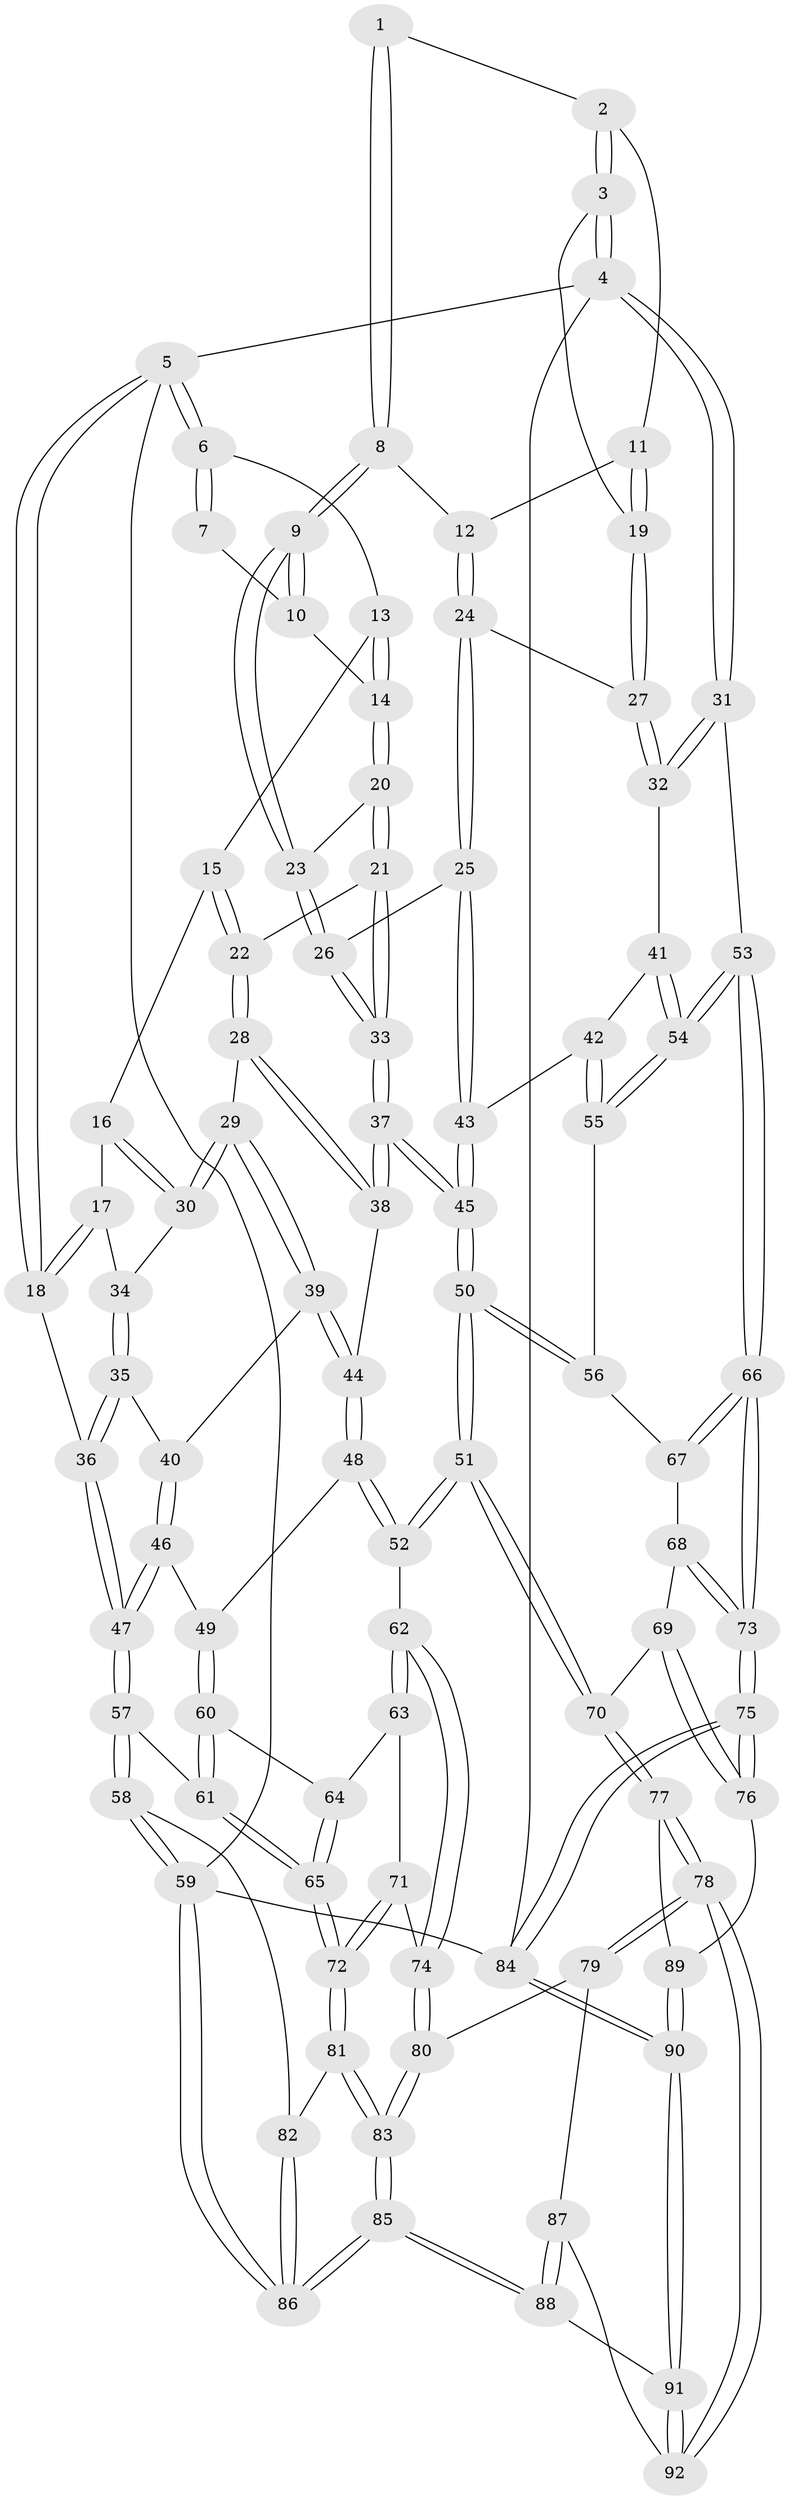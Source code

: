 // coarse degree distribution, {3: 0.21818181818181817, 7: 0.01818181818181818, 5: 0.41818181818181815, 4: 0.3090909090909091, 6: 0.03636363636363636}
// Generated by graph-tools (version 1.1) at 2025/52/02/27/25 19:52:44]
// undirected, 92 vertices, 227 edges
graph export_dot {
graph [start="1"]
  node [color=gray90,style=filled];
  1 [pos="+0.6805301782104123+0"];
  2 [pos="+0.7286627476241938+0"];
  3 [pos="+1+0"];
  4 [pos="+1+0"];
  5 [pos="+0+0"];
  6 [pos="+0.31771604704199935+0"];
  7 [pos="+0.5587423627975008+0"];
  8 [pos="+0.6295597112808642+0.08979833675421638"];
  9 [pos="+0.537497893010947+0.1281147617865745"];
  10 [pos="+0.533241164832393+0.03899899158824633"];
  11 [pos="+0.7740293567792096+0.05298516313766879"];
  12 [pos="+0.6642984710182849+0.10937643815570836"];
  13 [pos="+0.31963324993514236+0"];
  14 [pos="+0.34459683309009564+0"];
  15 [pos="+0.18036218938747717+0.0767265736523073"];
  16 [pos="+0.10109342255233697+0.10774749236187897"];
  17 [pos="+0+0.028407565035699113"];
  18 [pos="+0+0"];
  19 [pos="+0.8225003135161962+0.11344930539809261"];
  20 [pos="+0.3637894357174732+0.060222796448624154"];
  21 [pos="+0.2942009749171772+0.18543126059642534"];
  22 [pos="+0.2733835530046568+0.1938903709497016"];
  23 [pos="+0.5137810585653714+0.15117260570823995"];
  24 [pos="+0.7203238511788527+0.20855552893422485"];
  25 [pos="+0.6777996858335555+0.2576072865213152"];
  26 [pos="+0.5199817155212051+0.2470577611483813"];
  27 [pos="+0.8472340209251623+0.18642592255602308"];
  28 [pos="+0.24354907917269053+0.21818967702235573"];
  29 [pos="+0.17825373766795047+0.23439512469344406"];
  30 [pos="+0.16847240223451185+0.2249589886212722"];
  31 [pos="+1+0.2548233547540929"];
  32 [pos="+0.9725495453680323+0.253985418963079"];
  33 [pos="+0.4643215213607825+0.33117934503164526"];
  34 [pos="+0.05109957658010048+0.22094994265034273"];
  35 [pos="+0.04801341044155796+0.28789380417650445"];
  36 [pos="+0+0.2814783576534776"];
  37 [pos="+0.45606627669841726+0.3875985548757268"];
  38 [pos="+0.3049366093093217+0.39398324779602634"];
  39 [pos="+0.16449430819156974+0.26451371149213815"];
  40 [pos="+0.1114790689697754+0.33465987225346144"];
  41 [pos="+0.7825175976424787+0.4046781353894777"];
  42 [pos="+0.7665595139088732+0.41080049336412555"];
  43 [pos="+0.7179625442614853+0.39547201812805716"];
  44 [pos="+0.28152770164831525+0.4056339458935395"];
  45 [pos="+0.5111437638440545+0.4885090082561289"];
  46 [pos="+0.10555514227188416+0.4257700263742699"];
  47 [pos="+0+0.47293880850678166"];
  48 [pos="+0.214866209118778+0.45638993833330754"];
  49 [pos="+0.1750919866688987+0.4778811885385611"];
  50 [pos="+0.5088868305228862+0.5619890912935261"];
  51 [pos="+0.4940653421654961+0.5998937871558476"];
  52 [pos="+0.4771443496840433+0.605920288494586"];
  53 [pos="+1+0.6380610608209492"];
  54 [pos="+1+0.5884174884438076"];
  55 [pos="+0.77290619990476+0.504151588481898"];
  56 [pos="+0.7466997409973448+0.5784541288188794"];
  57 [pos="+0+0.5396954471452832"];
  58 [pos="+0+0.8534410345251553"];
  59 [pos="+0+1"];
  60 [pos="+0.17688292178883785+0.5065162456641784"];
  61 [pos="+0.051014232013515085+0.62346230492697"];
  62 [pos="+0.4569404526437133+0.6153451260887184"];
  63 [pos="+0.23461220416970124+0.5861632132715403"];
  64 [pos="+0.19010501257361753+0.5296876691286537"];
  65 [pos="+0.10440970249270963+0.7334763528690901"];
  66 [pos="+1+0.6454998624598934"];
  67 [pos="+0.755800343780412+0.5929177594370503"];
  68 [pos="+0.7518064143068782+0.6411645314813909"];
  69 [pos="+0.7455794221702363+0.6721281172970149"];
  70 [pos="+0.6069411217572103+0.8023876527162376"];
  71 [pos="+0.22239501917623083+0.6651129091694036"];
  72 [pos="+0.12029548685144024+0.7857488439347559"];
  73 [pos="+1+0.7531613075652116"];
  74 [pos="+0.3504117100396344+0.7309733142233489"];
  75 [pos="+1+0.8150355516808272"];
  76 [pos="+0.9707491377540161+0.7963750243579927"];
  77 [pos="+0.607090893178947+0.8032817865542294"];
  78 [pos="+0.5942284061367508+0.8296618749509782"];
  79 [pos="+0.31094619167041687+0.8429988488250799"];
  80 [pos="+0.30681018769623003+0.8412635264132556"];
  81 [pos="+0.11986958183183834+0.7890517358625891"];
  82 [pos="+0+0.8134127201498363"];
  83 [pos="+0.2104682429246528+0.8793238242335231"];
  84 [pos="+1+1"];
  85 [pos="+0.16665742376673803+1"];
  86 [pos="+0.1598700542065119+1"];
  87 [pos="+0.39774336015189743+0.9317815569480973"];
  88 [pos="+0.46551203225338034+1"];
  89 [pos="+0.6910833344179089+0.8205797065216992"];
  90 [pos="+1+1"];
  91 [pos="+0.5901538934771384+1"];
  92 [pos="+0.5927406512267489+0.8386828818291167"];
  1 -- 2;
  1 -- 8;
  1 -- 8;
  2 -- 3;
  2 -- 3;
  2 -- 11;
  3 -- 4;
  3 -- 4;
  3 -- 19;
  4 -- 5;
  4 -- 31;
  4 -- 31;
  4 -- 84;
  5 -- 6;
  5 -- 6;
  5 -- 18;
  5 -- 18;
  5 -- 59;
  6 -- 7;
  6 -- 7;
  6 -- 13;
  7 -- 10;
  8 -- 9;
  8 -- 9;
  8 -- 12;
  9 -- 10;
  9 -- 10;
  9 -- 23;
  9 -- 23;
  10 -- 14;
  11 -- 12;
  11 -- 19;
  11 -- 19;
  12 -- 24;
  12 -- 24;
  13 -- 14;
  13 -- 14;
  13 -- 15;
  14 -- 20;
  14 -- 20;
  15 -- 16;
  15 -- 22;
  15 -- 22;
  16 -- 17;
  16 -- 30;
  16 -- 30;
  17 -- 18;
  17 -- 18;
  17 -- 34;
  18 -- 36;
  19 -- 27;
  19 -- 27;
  20 -- 21;
  20 -- 21;
  20 -- 23;
  21 -- 22;
  21 -- 33;
  21 -- 33;
  22 -- 28;
  22 -- 28;
  23 -- 26;
  23 -- 26;
  24 -- 25;
  24 -- 25;
  24 -- 27;
  25 -- 26;
  25 -- 43;
  25 -- 43;
  26 -- 33;
  26 -- 33;
  27 -- 32;
  27 -- 32;
  28 -- 29;
  28 -- 38;
  28 -- 38;
  29 -- 30;
  29 -- 30;
  29 -- 39;
  29 -- 39;
  30 -- 34;
  31 -- 32;
  31 -- 32;
  31 -- 53;
  32 -- 41;
  33 -- 37;
  33 -- 37;
  34 -- 35;
  34 -- 35;
  35 -- 36;
  35 -- 36;
  35 -- 40;
  36 -- 47;
  36 -- 47;
  37 -- 38;
  37 -- 38;
  37 -- 45;
  37 -- 45;
  38 -- 44;
  39 -- 40;
  39 -- 44;
  39 -- 44;
  40 -- 46;
  40 -- 46;
  41 -- 42;
  41 -- 54;
  41 -- 54;
  42 -- 43;
  42 -- 55;
  42 -- 55;
  43 -- 45;
  43 -- 45;
  44 -- 48;
  44 -- 48;
  45 -- 50;
  45 -- 50;
  46 -- 47;
  46 -- 47;
  46 -- 49;
  47 -- 57;
  47 -- 57;
  48 -- 49;
  48 -- 52;
  48 -- 52;
  49 -- 60;
  49 -- 60;
  50 -- 51;
  50 -- 51;
  50 -- 56;
  50 -- 56;
  51 -- 52;
  51 -- 52;
  51 -- 70;
  51 -- 70;
  52 -- 62;
  53 -- 54;
  53 -- 54;
  53 -- 66;
  53 -- 66;
  54 -- 55;
  54 -- 55;
  55 -- 56;
  56 -- 67;
  57 -- 58;
  57 -- 58;
  57 -- 61;
  58 -- 59;
  58 -- 59;
  58 -- 82;
  59 -- 86;
  59 -- 86;
  59 -- 84;
  60 -- 61;
  60 -- 61;
  60 -- 64;
  61 -- 65;
  61 -- 65;
  62 -- 63;
  62 -- 63;
  62 -- 74;
  62 -- 74;
  63 -- 64;
  63 -- 71;
  64 -- 65;
  64 -- 65;
  65 -- 72;
  65 -- 72;
  66 -- 67;
  66 -- 67;
  66 -- 73;
  66 -- 73;
  67 -- 68;
  68 -- 69;
  68 -- 73;
  68 -- 73;
  69 -- 70;
  69 -- 76;
  69 -- 76;
  70 -- 77;
  70 -- 77;
  71 -- 72;
  71 -- 72;
  71 -- 74;
  72 -- 81;
  72 -- 81;
  73 -- 75;
  73 -- 75;
  74 -- 80;
  74 -- 80;
  75 -- 76;
  75 -- 76;
  75 -- 84;
  75 -- 84;
  76 -- 89;
  77 -- 78;
  77 -- 78;
  77 -- 89;
  78 -- 79;
  78 -- 79;
  78 -- 92;
  78 -- 92;
  79 -- 80;
  79 -- 87;
  80 -- 83;
  80 -- 83;
  81 -- 82;
  81 -- 83;
  81 -- 83;
  82 -- 86;
  82 -- 86;
  83 -- 85;
  83 -- 85;
  84 -- 90;
  84 -- 90;
  85 -- 86;
  85 -- 86;
  85 -- 88;
  85 -- 88;
  87 -- 88;
  87 -- 88;
  87 -- 92;
  88 -- 91;
  89 -- 90;
  89 -- 90;
  90 -- 91;
  90 -- 91;
  91 -- 92;
  91 -- 92;
}
